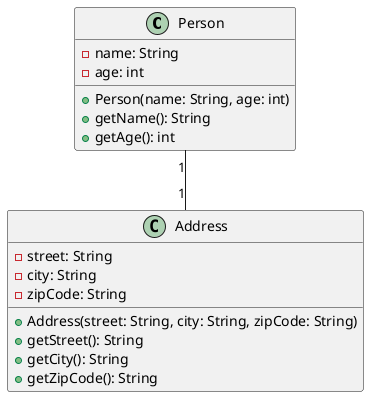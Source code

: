 @startuml
class Person {
  - name: String
  - age: int
  + Person(name: String, age: int)
  + getName(): String
  + getAge(): int
}

class Address {
  - street: String
  - city: String
  - zipCode: String
  + Address(street: String, city: String, zipCode: String)
  + getStreet(): String
  + getCity(): String
  + getZipCode(): String
}

Person "1" -- "1" Address
@enduml
